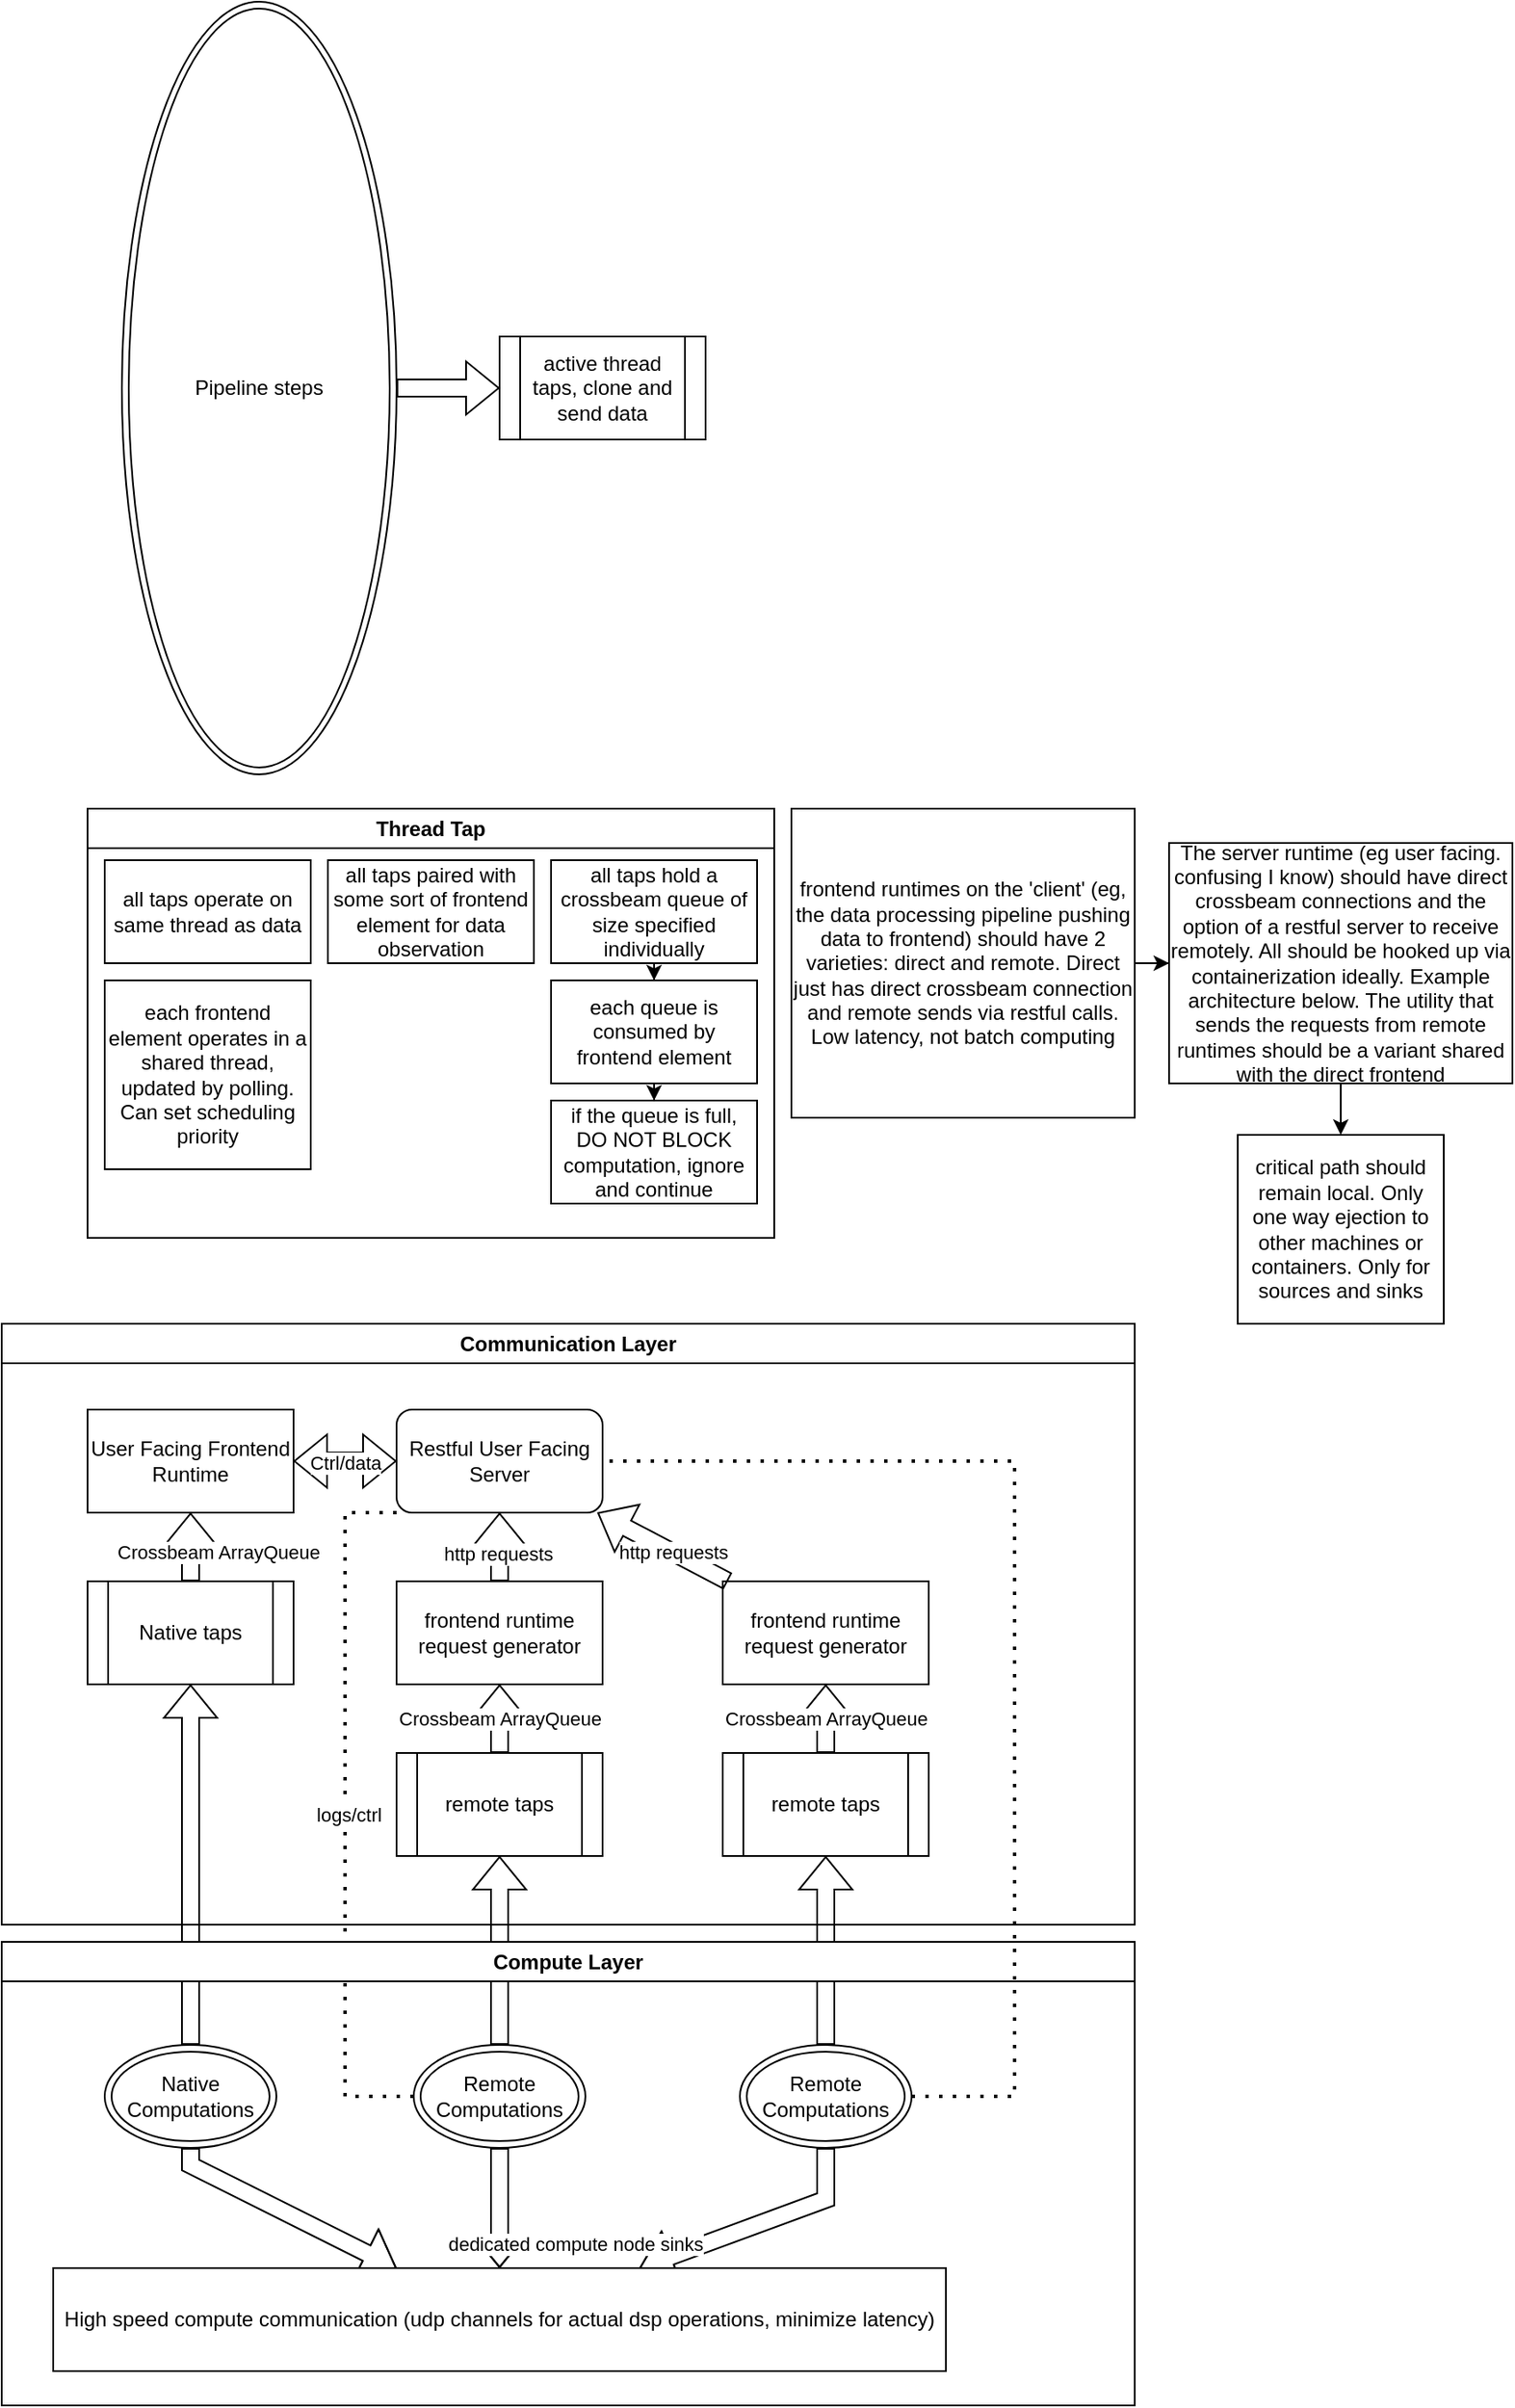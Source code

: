 <mxfile version="28.0.6">
  <diagram name="Page-1" id="4t7oHaE2NX0XibtKcYkh">
    <mxGraphModel dx="1356" dy="848" grid="1" gridSize="10" guides="1" tooltips="1" connect="1" arrows="1" fold="1" page="1" pageScale="1" pageWidth="850" pageHeight="1100" math="0" shadow="0">
      <root>
        <mxCell id="0" />
        <mxCell id="1" parent="0" />
        <mxCell id="5YAu0c5_zvP6CTd3Veq1-1" value="Pipeline steps" style="ellipse;shape=doubleEllipse;whiteSpace=wrap;html=1;" vertex="1" parent="1">
          <mxGeometry x="80" y="50" width="160" height="450" as="geometry" />
        </mxCell>
        <mxCell id="5YAu0c5_zvP6CTd3Veq1-2" value="active thread taps, clone and send data" style="shape=process;whiteSpace=wrap;html=1;backgroundOutline=1;" vertex="1" parent="1">
          <mxGeometry x="300" y="245" width="120" height="60" as="geometry" />
        </mxCell>
        <mxCell id="5YAu0c5_zvP6CTd3Veq1-3" value="" style="shape=flexArrow;endArrow=classic;html=1;rounded=0;" edge="1" parent="1" source="5YAu0c5_zvP6CTd3Veq1-1" target="5YAu0c5_zvP6CTd3Veq1-2">
          <mxGeometry width="50" height="50" relative="1" as="geometry">
            <mxPoint x="340" y="350" as="sourcePoint" />
            <mxPoint x="390" y="300" as="targetPoint" />
          </mxGeometry>
        </mxCell>
        <mxCell id="5YAu0c5_zvP6CTd3Veq1-9" value="Thread Tap" style="swimlane;whiteSpace=wrap;html=1;" vertex="1" parent="1">
          <mxGeometry x="60" y="520" width="400" height="250" as="geometry" />
        </mxCell>
        <mxCell id="5YAu0c5_zvP6CTd3Veq1-10" value="all taps operate on same thread as data" style="rounded=0;whiteSpace=wrap;html=1;" vertex="1" parent="5YAu0c5_zvP6CTd3Veq1-9">
          <mxGeometry x="10" y="30" width="120" height="60" as="geometry" />
        </mxCell>
        <mxCell id="5YAu0c5_zvP6CTd3Veq1-11" value="all taps paired with some sort of frontend element for data observation" style="rounded=0;whiteSpace=wrap;html=1;" vertex="1" parent="5YAu0c5_zvP6CTd3Veq1-9">
          <mxGeometry x="140" y="30" width="120" height="60" as="geometry" />
        </mxCell>
        <mxCell id="5YAu0c5_zvP6CTd3Veq1-14" value="" style="edgeStyle=orthogonalEdgeStyle;rounded=0;orthogonalLoop=1;jettySize=auto;html=1;" edge="1" parent="5YAu0c5_zvP6CTd3Veq1-9" source="5YAu0c5_zvP6CTd3Veq1-12" target="5YAu0c5_zvP6CTd3Veq1-13">
          <mxGeometry relative="1" as="geometry" />
        </mxCell>
        <mxCell id="5YAu0c5_zvP6CTd3Veq1-12" value="all taps hold a crossbeam queue of size specified individually" style="rounded=0;whiteSpace=wrap;html=1;" vertex="1" parent="5YAu0c5_zvP6CTd3Veq1-9">
          <mxGeometry x="270" y="30" width="120" height="60" as="geometry" />
        </mxCell>
        <mxCell id="5YAu0c5_zvP6CTd3Veq1-16" value="" style="edgeStyle=orthogonalEdgeStyle;rounded=0;orthogonalLoop=1;jettySize=auto;html=1;" edge="1" parent="5YAu0c5_zvP6CTd3Veq1-9" source="5YAu0c5_zvP6CTd3Veq1-13" target="5YAu0c5_zvP6CTd3Veq1-15">
          <mxGeometry relative="1" as="geometry" />
        </mxCell>
        <mxCell id="5YAu0c5_zvP6CTd3Veq1-13" value="each queue is consumed by frontend element" style="whiteSpace=wrap;html=1;rounded=0;" vertex="1" parent="5YAu0c5_zvP6CTd3Veq1-9">
          <mxGeometry x="270" y="100" width="120" height="60" as="geometry" />
        </mxCell>
        <mxCell id="5YAu0c5_zvP6CTd3Veq1-15" value="if the queue is full, DO NOT BLOCK computation, ignore and continue" style="whiteSpace=wrap;html=1;rounded=0;" vertex="1" parent="5YAu0c5_zvP6CTd3Veq1-9">
          <mxGeometry x="270" y="170" width="120" height="60" as="geometry" />
        </mxCell>
        <mxCell id="5YAu0c5_zvP6CTd3Veq1-17" value="each frontend element operates in a shared thread, updated by polling. Can set scheduling priority" style="rounded=0;whiteSpace=wrap;html=1;" vertex="1" parent="5YAu0c5_zvP6CTd3Veq1-9">
          <mxGeometry x="10" y="100" width="120" height="110" as="geometry" />
        </mxCell>
        <mxCell id="5YAu0c5_zvP6CTd3Veq1-20" value="" style="edgeStyle=orthogonalEdgeStyle;rounded=0;orthogonalLoop=1;jettySize=auto;html=1;" edge="1" parent="1" source="5YAu0c5_zvP6CTd3Veq1-18" target="5YAu0c5_zvP6CTd3Veq1-19">
          <mxGeometry relative="1" as="geometry" />
        </mxCell>
        <mxCell id="5YAu0c5_zvP6CTd3Veq1-18" value="frontend runtimes on the &#39;client&#39; (eg, the data processing pipeline pushing data to frontend) should have 2 varieties: direct and remote. Direct just has direct crossbeam connection and remote sends via restful calls. Low latency, not batch computing" style="rounded=0;whiteSpace=wrap;html=1;" vertex="1" parent="1">
          <mxGeometry x="470" y="520" width="200" height="180" as="geometry" />
        </mxCell>
        <mxCell id="5YAu0c5_zvP6CTd3Veq1-75" value="" style="edgeStyle=orthogonalEdgeStyle;rounded=0;orthogonalLoop=1;jettySize=auto;html=1;" edge="1" parent="1" source="5YAu0c5_zvP6CTd3Veq1-19" target="5YAu0c5_zvP6CTd3Veq1-74">
          <mxGeometry relative="1" as="geometry" />
        </mxCell>
        <mxCell id="5YAu0c5_zvP6CTd3Veq1-19" value="The server runtime (eg user facing. confusing I know) should have direct crossbeam connections and the option of a restful server to receive remotely. All should be hooked up via containerization ideally. Example architecture below. The utility that sends the requests from remote runtimes should be a variant shared with the direct frontend" style="whiteSpace=wrap;html=1;rounded=0;" vertex="1" parent="1">
          <mxGeometry x="690" y="540" width="200" height="140" as="geometry" />
        </mxCell>
        <mxCell id="5YAu0c5_zvP6CTd3Veq1-21" value="User Facing Frontend Runtime" style="rounded=0;whiteSpace=wrap;html=1;" vertex="1" parent="1">
          <mxGeometry x="60" y="870" width="120" height="60" as="geometry" />
        </mxCell>
        <mxCell id="5YAu0c5_zvP6CTd3Veq1-23" value="Native taps" style="shape=process;whiteSpace=wrap;html=1;backgroundOutline=1;" vertex="1" parent="1">
          <mxGeometry x="60" y="970" width="120" height="60" as="geometry" />
        </mxCell>
        <mxCell id="5YAu0c5_zvP6CTd3Veq1-24" value="Native Computations" style="ellipse;shape=doubleEllipse;whiteSpace=wrap;html=1;" vertex="1" parent="1">
          <mxGeometry x="70" y="1240" width="100" height="60" as="geometry" />
        </mxCell>
        <mxCell id="5YAu0c5_zvP6CTd3Veq1-25" value="" style="shape=flexArrow;endArrow=classic;html=1;rounded=0;" edge="1" parent="1" source="5YAu0c5_zvP6CTd3Veq1-24" target="5YAu0c5_zvP6CTd3Veq1-23">
          <mxGeometry width="50" height="50" relative="1" as="geometry">
            <mxPoint x="160" y="880" as="sourcePoint" />
            <mxPoint x="210" y="830" as="targetPoint" />
          </mxGeometry>
        </mxCell>
        <mxCell id="5YAu0c5_zvP6CTd3Veq1-26" value="" style="shape=flexArrow;endArrow=classic;html=1;rounded=0;" edge="1" parent="1" source="5YAu0c5_zvP6CTd3Veq1-23" target="5YAu0c5_zvP6CTd3Veq1-21">
          <mxGeometry width="50" height="50" relative="1" as="geometry">
            <mxPoint x="160" y="880" as="sourcePoint" />
            <mxPoint x="210" y="830" as="targetPoint" />
          </mxGeometry>
        </mxCell>
        <mxCell id="5YAu0c5_zvP6CTd3Veq1-54" value="Crossbeam ArrayQueue" style="edgeLabel;html=1;align=center;verticalAlign=middle;resizable=0;points=[];" vertex="1" connectable="0" parent="5YAu0c5_zvP6CTd3Veq1-26">
          <mxGeometry x="-0.15" y="-16" relative="1" as="geometry">
            <mxPoint as="offset" />
          </mxGeometry>
        </mxCell>
        <mxCell id="5YAu0c5_zvP6CTd3Veq1-28" value="Restful User Facing Server" style="rounded=1;whiteSpace=wrap;html=1;" vertex="1" parent="1">
          <mxGeometry x="240" y="870" width="120" height="60" as="geometry" />
        </mxCell>
        <mxCell id="5YAu0c5_zvP6CTd3Veq1-30" value="remote taps" style="shape=process;whiteSpace=wrap;html=1;backgroundOutline=1;" vertex="1" parent="1">
          <mxGeometry x="240" y="1070" width="120" height="60" as="geometry" />
        </mxCell>
        <mxCell id="5YAu0c5_zvP6CTd3Veq1-31" value="remote taps" style="shape=process;whiteSpace=wrap;html=1;backgroundOutline=1;" vertex="1" parent="1">
          <mxGeometry x="430" y="1070" width="120" height="60" as="geometry" />
        </mxCell>
        <mxCell id="5YAu0c5_zvP6CTd3Veq1-33" value="frontend runtime request generator" style="rounded=0;whiteSpace=wrap;html=1;" vertex="1" parent="1">
          <mxGeometry x="240" y="970" width="120" height="60" as="geometry" />
        </mxCell>
        <mxCell id="5YAu0c5_zvP6CTd3Veq1-36" value="" style="shape=flexArrow;endArrow=classic;html=1;rounded=0;" edge="1" parent="1" source="5YAu0c5_zvP6CTd3Veq1-30" target="5YAu0c5_zvP6CTd3Veq1-33">
          <mxGeometry width="50" height="50" relative="1" as="geometry">
            <mxPoint x="390" y="1120" as="sourcePoint" />
            <mxPoint x="390" y="1070" as="targetPoint" />
          </mxGeometry>
        </mxCell>
        <mxCell id="5YAu0c5_zvP6CTd3Veq1-37" value="frontend runtime request generator" style="rounded=0;whiteSpace=wrap;html=1;" vertex="1" parent="1">
          <mxGeometry x="430" y="970" width="120" height="60" as="geometry" />
        </mxCell>
        <mxCell id="5YAu0c5_zvP6CTd3Veq1-38" value="" style="shape=flexArrow;endArrow=classic;startArrow=classic;html=1;rounded=0;" edge="1" parent="1" source="5YAu0c5_zvP6CTd3Veq1-21" target="5YAu0c5_zvP6CTd3Veq1-28">
          <mxGeometry width="100" height="100" relative="1" as="geometry">
            <mxPoint x="300" y="1000" as="sourcePoint" />
            <mxPoint x="400" y="900" as="targetPoint" />
          </mxGeometry>
        </mxCell>
        <mxCell id="5YAu0c5_zvP6CTd3Veq1-39" value="Ctrl/data" style="edgeLabel;html=1;align=center;verticalAlign=middle;resizable=0;points=[];" vertex="1" connectable="0" parent="5YAu0c5_zvP6CTd3Veq1-38">
          <mxGeometry y="-1" relative="1" as="geometry">
            <mxPoint as="offset" />
          </mxGeometry>
        </mxCell>
        <mxCell id="5YAu0c5_zvP6CTd3Veq1-43" value="Remote Computations" style="ellipse;shape=doubleEllipse;whiteSpace=wrap;html=1;" vertex="1" parent="1">
          <mxGeometry x="250" y="1240" width="100" height="60" as="geometry" />
        </mxCell>
        <mxCell id="5YAu0c5_zvP6CTd3Veq1-44" value="Remote Computations" style="ellipse;shape=doubleEllipse;whiteSpace=wrap;html=1;" vertex="1" parent="1">
          <mxGeometry x="440" y="1240" width="100" height="60" as="geometry" />
        </mxCell>
        <mxCell id="5YAu0c5_zvP6CTd3Veq1-45" value="" style="shape=flexArrow;endArrow=classic;html=1;rounded=0;" edge="1" parent="1" source="5YAu0c5_zvP6CTd3Veq1-43" target="5YAu0c5_zvP6CTd3Veq1-30">
          <mxGeometry width="50" height="50" relative="1" as="geometry">
            <mxPoint x="120" y="1100" as="sourcePoint" />
            <mxPoint x="120" y="1050" as="targetPoint" />
          </mxGeometry>
        </mxCell>
        <mxCell id="5YAu0c5_zvP6CTd3Veq1-46" value="" style="shape=flexArrow;endArrow=classic;html=1;rounded=0;" edge="1" parent="1" source="5YAu0c5_zvP6CTd3Veq1-44" target="5YAu0c5_zvP6CTd3Veq1-31">
          <mxGeometry width="50" height="50" relative="1" as="geometry">
            <mxPoint x="390" y="1170" as="sourcePoint" />
            <mxPoint x="390" y="1140" as="targetPoint" />
          </mxGeometry>
        </mxCell>
        <mxCell id="5YAu0c5_zvP6CTd3Veq1-47" value="" style="shape=flexArrow;endArrow=classic;html=1;rounded=0;" edge="1" parent="1" source="5YAu0c5_zvP6CTd3Veq1-31" target="5YAu0c5_zvP6CTd3Veq1-37">
          <mxGeometry width="50" height="50" relative="1" as="geometry">
            <mxPoint x="580" y="1080" as="sourcePoint" />
            <mxPoint x="580" y="1050" as="targetPoint" />
          </mxGeometry>
        </mxCell>
        <mxCell id="5YAu0c5_zvP6CTd3Veq1-48" value="" style="shape=flexArrow;endArrow=classic;html=1;rounded=0;" edge="1" parent="1" source="5YAu0c5_zvP6CTd3Veq1-33" target="5YAu0c5_zvP6CTd3Veq1-28">
          <mxGeometry width="50" height="50" relative="1" as="geometry">
            <mxPoint x="430" y="940" as="sourcePoint" />
            <mxPoint x="430" y="910" as="targetPoint" />
          </mxGeometry>
        </mxCell>
        <mxCell id="5YAu0c5_zvP6CTd3Veq1-58" value="http requests" style="edgeLabel;html=1;align=center;verticalAlign=middle;resizable=0;points=[];" vertex="1" connectable="0" parent="5YAu0c5_zvP6CTd3Veq1-48">
          <mxGeometry x="-0.2" y="1" relative="1" as="geometry">
            <mxPoint as="offset" />
          </mxGeometry>
        </mxCell>
        <mxCell id="5YAu0c5_zvP6CTd3Veq1-49" value="" style="shape=flexArrow;endArrow=classic;html=1;rounded=0;" edge="1" parent="1" source="5YAu0c5_zvP6CTd3Veq1-37" target="5YAu0c5_zvP6CTd3Veq1-28">
          <mxGeometry width="50" height="50" relative="1" as="geometry">
            <mxPoint x="490" y="950" as="sourcePoint" />
            <mxPoint x="490" y="920" as="targetPoint" />
          </mxGeometry>
        </mxCell>
        <mxCell id="5YAu0c5_zvP6CTd3Veq1-57" value="http requests" style="edgeLabel;html=1;align=center;verticalAlign=middle;resizable=0;points=[];" vertex="1" connectable="0" parent="5YAu0c5_zvP6CTd3Veq1-49">
          <mxGeometry x="-0.136" relative="1" as="geometry">
            <mxPoint as="offset" />
          </mxGeometry>
        </mxCell>
        <mxCell id="5YAu0c5_zvP6CTd3Veq1-52" value="" style="endArrow=none;dashed=1;html=1;dashPattern=1 3;strokeWidth=2;rounded=0;exitX=0;exitY=1;exitDx=0;exitDy=0;entryX=0;entryY=0.5;entryDx=0;entryDy=0;" edge="1" parent="1" source="5YAu0c5_zvP6CTd3Veq1-28" target="5YAu0c5_zvP6CTd3Veq1-43">
          <mxGeometry width="50" height="50" relative="1" as="geometry">
            <mxPoint x="320" y="970" as="sourcePoint" />
            <mxPoint x="240" y="1180" as="targetPoint" />
            <Array as="points">
              <mxPoint x="210" y="930" />
              <mxPoint x="210" y="1270" />
            </Array>
          </mxGeometry>
        </mxCell>
        <mxCell id="5YAu0c5_zvP6CTd3Veq1-53" value="logs/ctrl" style="edgeLabel;html=1;align=center;verticalAlign=middle;resizable=0;points=[];" vertex="1" connectable="0" parent="5YAu0c5_zvP6CTd3Veq1-52">
          <mxGeometry x="0.006" y="2" relative="1" as="geometry">
            <mxPoint as="offset" />
          </mxGeometry>
        </mxCell>
        <mxCell id="5YAu0c5_zvP6CTd3Veq1-55" value="Crossbeam ArrayQueue" style="edgeLabel;html=1;align=center;verticalAlign=middle;resizable=0;points=[];" vertex="1" connectable="0" parent="1">
          <mxGeometry x="300" y="1050" as="geometry" />
        </mxCell>
        <mxCell id="5YAu0c5_zvP6CTd3Veq1-56" value="Crossbeam ArrayQueue" style="edgeLabel;html=1;align=center;verticalAlign=middle;resizable=0;points=[];" vertex="1" connectable="0" parent="1">
          <mxGeometry x="490" y="1050" as="geometry" />
        </mxCell>
        <mxCell id="5YAu0c5_zvP6CTd3Veq1-65" value="" style="shape=flexArrow;endArrow=classic;html=1;rounded=0;" edge="1" parent="1" source="5YAu0c5_zvP6CTd3Veq1-24" target="5YAu0c5_zvP6CTd3Veq1-59">
          <mxGeometry width="50" height="50" relative="1" as="geometry">
            <mxPoint x="320" y="1370" as="sourcePoint" />
            <mxPoint x="370" y="1320" as="targetPoint" />
            <Array as="points">
              <mxPoint x="120" y="1310" />
            </Array>
          </mxGeometry>
        </mxCell>
        <mxCell id="5YAu0c5_zvP6CTd3Veq1-66" value="" style="shape=flexArrow;endArrow=classic;html=1;rounded=0;" edge="1" parent="1" source="5YAu0c5_zvP6CTd3Veq1-43" target="5YAu0c5_zvP6CTd3Veq1-59">
          <mxGeometry width="50" height="50" relative="1" as="geometry">
            <mxPoint x="320" y="1370" as="sourcePoint" />
            <mxPoint x="370" y="1320" as="targetPoint" />
            <Array as="points">
              <mxPoint x="300" y="1330" />
            </Array>
          </mxGeometry>
        </mxCell>
        <mxCell id="5YAu0c5_zvP6CTd3Veq1-67" value="" style="shape=flexArrow;endArrow=classic;html=1;rounded=0;" edge="1" parent="1" source="5YAu0c5_zvP6CTd3Veq1-44" target="5YAu0c5_zvP6CTd3Veq1-59">
          <mxGeometry width="50" height="50" relative="1" as="geometry">
            <mxPoint x="420" y="1370" as="sourcePoint" />
            <mxPoint x="470" y="1320" as="targetPoint" />
            <Array as="points">
              <mxPoint x="490" y="1330" />
            </Array>
          </mxGeometry>
        </mxCell>
        <mxCell id="5YAu0c5_zvP6CTd3Veq1-68" value="dedicated compute node sinks" style="edgeLabel;html=1;align=center;verticalAlign=middle;resizable=0;points=[];" vertex="1" connectable="0" parent="5YAu0c5_zvP6CTd3Veq1-67">
          <mxGeometry x="-0.176" relative="1" as="geometry">
            <mxPoint x="-118" y="15" as="offset" />
          </mxGeometry>
        </mxCell>
        <mxCell id="5YAu0c5_zvP6CTd3Veq1-70" value="Compute Layer" style="swimlane;whiteSpace=wrap;html=1;" vertex="1" parent="1">
          <mxGeometry x="10" y="1180" width="660" height="270" as="geometry" />
        </mxCell>
        <mxCell id="5YAu0c5_zvP6CTd3Veq1-59" value="High speed compute communication (udp channels for actual dsp operations, minimize latency)" style="rounded=0;whiteSpace=wrap;html=1;" vertex="1" parent="5YAu0c5_zvP6CTd3Veq1-70">
          <mxGeometry x="30" y="190" width="520" height="60" as="geometry" />
        </mxCell>
        <mxCell id="5YAu0c5_zvP6CTd3Veq1-71" value="" style="endArrow=none;dashed=1;html=1;dashPattern=1 3;strokeWidth=2;rounded=0;entryX=1;entryY=0.5;entryDx=0;entryDy=0;exitX=1;exitY=0.5;exitDx=0;exitDy=0;" edge="1" parent="1" source="5YAu0c5_zvP6CTd3Veq1-44" target="5YAu0c5_zvP6CTd3Veq1-28">
          <mxGeometry width="50" height="50" relative="1" as="geometry">
            <mxPoint x="320" y="1170" as="sourcePoint" />
            <mxPoint x="370" y="1120" as="targetPoint" />
            <Array as="points">
              <mxPoint x="600" y="1270" />
              <mxPoint x="600" y="900" />
            </Array>
          </mxGeometry>
        </mxCell>
        <mxCell id="5YAu0c5_zvP6CTd3Veq1-73" value="Communication Layer" style="swimlane;whiteSpace=wrap;html=1;" vertex="1" parent="1">
          <mxGeometry x="10" y="820" width="660" height="350" as="geometry" />
        </mxCell>
        <mxCell id="5YAu0c5_zvP6CTd3Veq1-74" value="critical path should remain local. Only one way ejection to other machines or containers. Only for sources and sinks" style="whiteSpace=wrap;html=1;rounded=0;" vertex="1" parent="1">
          <mxGeometry x="730" y="710" width="120" height="110" as="geometry" />
        </mxCell>
      </root>
    </mxGraphModel>
  </diagram>
</mxfile>
